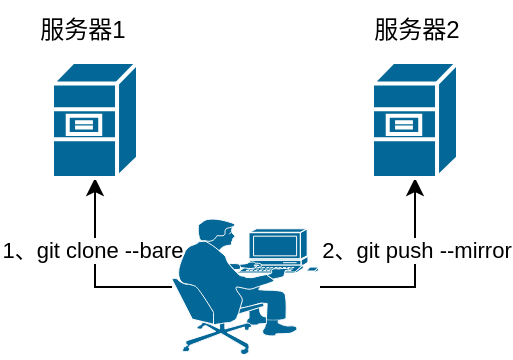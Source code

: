 <mxfile version="20.4.0" type="github" pages="3">
  <diagram name="20221010164310" id="gy6nlpveG3f7GiaCG15i">
    <mxGraphModel dx="924" dy="469" grid="1" gridSize="10" guides="1" tooltips="1" connect="1" arrows="1" fold="1" page="1" pageScale="1" pageWidth="1920" pageHeight="1200" math="0" shadow="0">
      <root>
        <mxCell id="DraJJuAHOcvPgnh4uwFL-0" />
        <mxCell id="DraJJuAHOcvPgnh4uwFL-1" parent="DraJJuAHOcvPgnh4uwFL-0" />
        <mxCell id="DraJJuAHOcvPgnh4uwFL-10" value="" style="edgeStyle=orthogonalEdgeStyle;rounded=0;orthogonalLoop=1;jettySize=auto;html=1;entryX=0.5;entryY=1;entryDx=0;entryDy=0;entryPerimeter=0;" edge="1" parent="DraJJuAHOcvPgnh4uwFL-1" source="DraJJuAHOcvPgnh4uwFL-12" target="DraJJuAHOcvPgnh4uwFL-14">
          <mxGeometry relative="1" as="geometry">
            <mxPoint x="251" y="194.5" as="targetPoint" />
          </mxGeometry>
        </mxCell>
        <mxCell id="aOWOsG2BiRnHnq_Rkf4H-1" value="2、git push --mirror" style="edgeLabel;html=1;align=center;verticalAlign=middle;resizable=0;points=[];" vertex="1" connectable="0" parent="DraJJuAHOcvPgnh4uwFL-10">
          <mxGeometry x="0.308" relative="1" as="geometry">
            <mxPoint as="offset" />
          </mxGeometry>
        </mxCell>
        <mxCell id="DraJJuAHOcvPgnh4uwFL-11" value="" style="edgeStyle=orthogonalEdgeStyle;rounded=0;orthogonalLoop=1;jettySize=auto;html=1;" edge="1" parent="DraJJuAHOcvPgnh4uwFL-1" source="DraJJuAHOcvPgnh4uwFL-12" target="DraJJuAHOcvPgnh4uwFL-13">
          <mxGeometry relative="1" as="geometry">
            <mxPoint x="63" y="194.5" as="targetPoint" />
          </mxGeometry>
        </mxCell>
        <mxCell id="aOWOsG2BiRnHnq_Rkf4H-0" value="1、git clone --bare" style="edgeLabel;html=1;align=center;verticalAlign=middle;resizable=0;points=[];" vertex="1" connectable="0" parent="DraJJuAHOcvPgnh4uwFL-11">
          <mxGeometry x="0.226" y="2" relative="1" as="geometry">
            <mxPoint as="offset" />
          </mxGeometry>
        </mxCell>
        <mxCell id="DraJJuAHOcvPgnh4uwFL-12" value="" style="shape=mxgraph.cisco.people.pc_man;sketch=0;html=1;pointerEvents=1;dashed=0;fillColor=#036897;strokeColor=#ffffff;strokeWidth=2;verticalLabelPosition=bottom;verticalAlign=top;align=center;outlineConnect=0;" vertex="1" parent="DraJJuAHOcvPgnh4uwFL-1">
          <mxGeometry x="120" y="160" width="74" height="69" as="geometry" />
        </mxCell>
        <mxCell id="DraJJuAHOcvPgnh4uwFL-13" value="" style="shape=mxgraph.cisco.servers.file_server;sketch=0;html=1;pointerEvents=1;dashed=0;fillColor=#036897;strokeColor=#ffffff;strokeWidth=2;verticalLabelPosition=bottom;verticalAlign=top;align=center;outlineConnect=0;" vertex="1" parent="DraJJuAHOcvPgnh4uwFL-1">
          <mxGeometry x="60" y="82" width="43" height="58" as="geometry" />
        </mxCell>
        <mxCell id="DraJJuAHOcvPgnh4uwFL-14" value="" style="shape=mxgraph.cisco.servers.file_server;sketch=0;html=1;pointerEvents=1;dashed=0;fillColor=#036897;strokeColor=#ffffff;strokeWidth=2;verticalLabelPosition=bottom;verticalAlign=top;align=center;outlineConnect=0;" vertex="1" parent="DraJJuAHOcvPgnh4uwFL-1">
          <mxGeometry x="220" y="82" width="43" height="58" as="geometry" />
        </mxCell>
        <mxCell id="aOWOsG2BiRnHnq_Rkf4H-3" value="&lt;span style=&quot;background-color: rgb(255, 255, 255);&quot;&gt;服务器1&lt;/span&gt;" style="text;html=1;align=center;verticalAlign=middle;resizable=0;points=[];autosize=1;strokeColor=none;fillColor=none;" vertex="1" parent="DraJJuAHOcvPgnh4uwFL-1">
          <mxGeometry x="40" y="51" width="70" height="30" as="geometry" />
        </mxCell>
        <mxCell id="aOWOsG2BiRnHnq_Rkf4H-4" value="&lt;span style=&quot;background-color: rgb(255, 255, 255);&quot;&gt;服务器2&lt;/span&gt;" style="text;html=1;align=center;verticalAlign=middle;resizable=0;points=[];autosize=1;strokeColor=none;fillColor=none;" vertex="1" parent="DraJJuAHOcvPgnh4uwFL-1">
          <mxGeometry x="206.5" y="51" width="70" height="30" as="geometry" />
        </mxCell>
      </root>
    </mxGraphModel>
  </diagram>
  <diagram name="20221010162110" id="3HABgmHqqW5baj-3t9z8">
    <mxGraphModel dx="924" dy="530" grid="1" gridSize="10" guides="1" tooltips="1" connect="1" arrows="1" fold="1" page="1" pageScale="1" pageWidth="1920" pageHeight="1200" math="0" shadow="0">
      <root>
        <mxCell id="suRAfqg6CjxLi9MMDhd2-0" />
        <mxCell id="suRAfqg6CjxLi9MMDhd2-1" parent="suRAfqg6CjxLi9MMDhd2-0" />
        <mxCell id="UG6p2U2NHbP9j15jlaxX-8" value="" style="edgeStyle=orthogonalEdgeStyle;rounded=0;orthogonalLoop=1;jettySize=auto;html=1;entryX=0.5;entryY=1;entryDx=0;entryDy=0;" edge="1" parent="suRAfqg6CjxLi9MMDhd2-1" source="UG6p2U2NHbP9j15jlaxX-3" target="UG6p2U2NHbP9j15jlaxX-4">
          <mxGeometry relative="1" as="geometry">
            <mxPoint x="80" y="250" as="targetPoint" />
          </mxGeometry>
        </mxCell>
        <mxCell id="UG6p2U2NHbP9j15jlaxX-11" value="git clone --bare" style="edgeLabel;html=1;align=center;verticalAlign=middle;resizable=0;points=[];" vertex="1" connectable="0" parent="UG6p2U2NHbP9j15jlaxX-8">
          <mxGeometry x="0.224" relative="1" as="geometry">
            <mxPoint as="offset" />
          </mxGeometry>
        </mxCell>
        <mxCell id="UG6p2U2NHbP9j15jlaxX-10" value="" style="edgeStyle=orthogonalEdgeStyle;rounded=0;orthogonalLoop=1;jettySize=auto;html=1;entryX=0.5;entryY=1;entryDx=0;entryDy=0;" edge="1" parent="suRAfqg6CjxLi9MMDhd2-1" source="UG6p2U2NHbP9j15jlaxX-3" target="UG6p2U2NHbP9j15jlaxX-6">
          <mxGeometry relative="1" as="geometry">
            <mxPoint x="320" y="250" as="targetPoint" />
          </mxGeometry>
        </mxCell>
        <mxCell id="UG6p2U2NHbP9j15jlaxX-12" value="git push --mirror" style="edgeLabel;html=1;align=center;verticalAlign=middle;resizable=0;points=[];" vertex="1" connectable="0" parent="UG6p2U2NHbP9j15jlaxX-10">
          <mxGeometry x="0.256" relative="1" as="geometry">
            <mxPoint as="offset" />
          </mxGeometry>
        </mxCell>
        <mxCell id="UG6p2U2NHbP9j15jlaxX-3" value="" style="image;html=1;image=img/lib/clip_art/computers/Laptop_128x128.png" vertex="1" parent="suRAfqg6CjxLi9MMDhd2-1">
          <mxGeometry x="160" y="140" width="80" height="80" as="geometry" />
        </mxCell>
        <mxCell id="UG6p2U2NHbP9j15jlaxX-4" value="服务器1" style="image;html=1;image=img/lib/clip_art/computers/Server_Tower_128x128.png" vertex="1" parent="suRAfqg6CjxLi9MMDhd2-1">
          <mxGeometry x="70" y="40" width="80" height="80" as="geometry" />
        </mxCell>
        <mxCell id="UG6p2U2NHbP9j15jlaxX-6" value="服务器2" style="image;html=1;image=img/lib/clip_art/computers/Server_Tower_128x128.png" vertex="1" parent="suRAfqg6CjxLi9MMDhd2-1">
          <mxGeometry x="260" y="40" width="80" height="80" as="geometry" />
        </mxCell>
        <mxCell id="UG6p2U2NHbP9j15jlaxX-13" value="" style="image;html=1;image=img/lib/clip_art/people/Suit_Man_128x128.png" vertex="1" parent="suRAfqg6CjxLi9MMDhd2-1">
          <mxGeometry x="140" y="190" width="30" height="20" as="geometry" />
        </mxCell>
      </root>
    </mxGraphModel>
  </diagram>
  <diagram id="UyHtFqi2HpBrdYgdCdot" name="20221010162049">
    <mxGraphModel dx="1386" dy="795" grid="1" gridSize="10" guides="1" tooltips="1" connect="1" arrows="1" fold="1" page="1" pageScale="1" pageWidth="1920" pageHeight="1200" math="0" shadow="0">
      <root>
        <mxCell id="0" />
        <mxCell id="1" parent="0" />
        <mxCell id="44dB6vl2zQChrk1z4Hqk-114" value="" style="rounded=1;whiteSpace=wrap;html=1;strokeColor=#000000;strokeWidth=2;fillColor=#CCCCCC;" parent="1" vertex="1">
          <mxGeometry x="473" y="40" width="450" height="500" as="geometry" />
        </mxCell>
        <mxCell id="44dB6vl2zQChrk1z4Hqk-108" value="" style="rounded=1;whiteSpace=wrap;html=1;strokeColor=#000000;strokeWidth=2;fillColor=#FFFFFF;" parent="1" vertex="1">
          <mxGeometry x="760" y="130" width="130" height="290" as="geometry" />
        </mxCell>
        <mxCell id="44dB6vl2zQChrk1z4Hqk-107" value="" style="rounded=1;whiteSpace=wrap;html=1;strokeColor=#000000;strokeWidth=2;fillColor=#FFFFFF;" parent="1" vertex="1">
          <mxGeometry x="490" y="130" width="130" height="290" as="geometry" />
        </mxCell>
        <mxCell id="44dB6vl2zQChrk1z4Hqk-92" value="" style="edgeStyle=orthogonalEdgeStyle;rounded=0;orthogonalLoop=1;jettySize=auto;html=1;strokeWidth=2;" parent="1" edge="1">
          <mxGeometry relative="1" as="geometry">
            <mxPoint x="313" y="240" as="sourcePoint" />
            <mxPoint x="473" y="240" as="targetPoint" />
            <Array as="points">
              <mxPoint x="383" y="240" />
            </Array>
          </mxGeometry>
        </mxCell>
        <mxCell id="44dB6vl2zQChrk1z4Hqk-31" value="" style="rounded=1;whiteSpace=wrap;html=1;strokeColor=#000000;fillColor=#CCCCCC;strokeWidth=2;" parent="1" vertex="1">
          <mxGeometry x="130" y="40" width="160" height="500" as="geometry" />
        </mxCell>
        <mxCell id="44dB6vl2zQChrk1z4Hqk-85" value="工作区" style="text;html=1;align=center;verticalAlign=middle;resizable=0;points=[];autosize=1;fontStyle=1" parent="1" vertex="1">
          <mxGeometry x="160" y="60" width="50" height="20" as="geometry" />
        </mxCell>
        <mxCell id="44dB6vl2zQChrk1z4Hqk-54" value="" style="group" parent="1" vertex="1" connectable="0">
          <mxGeometry x="160" y="210" width="90" height="217" as="geometry" />
        </mxCell>
        <mxCell id="44dB6vl2zQChrk1z4Hqk-52" value="" style="group" parent="44dB6vl2zQChrk1z4Hqk-54" vertex="1" connectable="0">
          <mxGeometry x="10" y="5" width="80" height="212" as="geometry" />
        </mxCell>
        <mxCell id="44dB6vl2zQChrk1z4Hqk-50" value="" style="group" parent="44dB6vl2zQChrk1z4Hqk-52" vertex="1" connectable="0">
          <mxGeometry width="80" height="212" as="geometry" />
        </mxCell>
        <mxCell id="44dB6vl2zQChrk1z4Hqk-35" value="" style="group" parent="44dB6vl2zQChrk1z4Hqk-50" vertex="1" connectable="0">
          <mxGeometry y="38" width="50" height="164" as="geometry" />
        </mxCell>
        <mxCell id="44dB6vl2zQChrk1z4Hqk-32" value="" style="strokeWidth=2;html=1;shape=mxgraph.flowchart.annotation_1;align=left;pointerEvents=1;fillColor=#FFFFFF;" parent="44dB6vl2zQChrk1z4Hqk-35" vertex="1">
          <mxGeometry width="50" height="100" as="geometry" />
        </mxCell>
        <mxCell id="44dB6vl2zQChrk1z4Hqk-33" value="" style="strokeWidth=2;html=1;shape=mxgraph.flowchart.annotation_1;align=left;pointerEvents=1;fillColor=#FFFFFF;" parent="44dB6vl2zQChrk1z4Hqk-35" vertex="1">
          <mxGeometry y="32" width="50" height="100" as="geometry" />
        </mxCell>
        <mxCell id="44dB6vl2zQChrk1z4Hqk-34" value="" style="strokeWidth=2;html=1;shape=mxgraph.flowchart.annotation_1;align=left;pointerEvents=1;fillColor=#FFFFFF;" parent="44dB6vl2zQChrk1z4Hqk-35" vertex="1">
          <mxGeometry y="64" width="50" height="100" as="geometry" />
        </mxCell>
        <mxCell id="44dB6vl2zQChrk1z4Hqk-36" value="" style="endArrow=none;html=1;strokeWidth=2;" parent="44dB6vl2zQChrk1z4Hqk-50" edge="1">
          <mxGeometry width="50" height="50" relative="1" as="geometry">
            <mxPoint y="60" as="sourcePoint" />
            <mxPoint as="targetPoint" />
          </mxGeometry>
        </mxCell>
        <mxCell id="44dB6vl2zQChrk1z4Hqk-38" value="" style="shape=note;whiteSpace=wrap;html=1;size=14;verticalAlign=top;align=left;spacingTop=-6;strokeColor=#000000;fillColor=#FFFFFF;strokeWidth=2;" parent="44dB6vl2zQChrk1z4Hqk-50" vertex="1">
          <mxGeometry x="50" y="30" width="30" height="20" as="geometry" />
        </mxCell>
        <mxCell id="44dB6vl2zQChrk1z4Hqk-39" value="" style="shape=note;whiteSpace=wrap;html=1;size=14;verticalAlign=top;align=left;spacingTop=-6;strokeColor=#000000;fillColor=#FFFFFF;strokeWidth=2;" parent="44dB6vl2zQChrk1z4Hqk-50" vertex="1">
          <mxGeometry x="50" y="60" width="30" height="20" as="geometry" />
        </mxCell>
        <mxCell id="44dB6vl2zQChrk1z4Hqk-40" value="" style="shape=note;whiteSpace=wrap;html=1;size=14;verticalAlign=top;align=left;spacingTop=-6;strokeColor=#000000;fillColor=#FFFFFF;strokeWidth=2;" parent="44dB6vl2zQChrk1z4Hqk-50" vertex="1">
          <mxGeometry x="50" y="92" width="30" height="20" as="geometry" />
        </mxCell>
        <mxCell id="44dB6vl2zQChrk1z4Hqk-41" value="" style="shape=note;whiteSpace=wrap;html=1;size=14;verticalAlign=top;align=left;spacingTop=-6;strokeColor=#000000;fillColor=#FFFFFF;strokeWidth=2;" parent="44dB6vl2zQChrk1z4Hqk-50" vertex="1">
          <mxGeometry x="50" y="128" width="30" height="20" as="geometry" />
        </mxCell>
        <mxCell id="44dB6vl2zQChrk1z4Hqk-43" value="" style="shape=note;whiteSpace=wrap;html=1;size=14;verticalAlign=top;align=left;spacingTop=-6;strokeColor=#000000;fillColor=#FFFFFF;strokeWidth=2;" parent="44dB6vl2zQChrk1z4Hqk-50" vertex="1">
          <mxGeometry x="50" y="192" width="30" height="20" as="geometry" />
        </mxCell>
        <mxCell id="44dB6vl2zQChrk1z4Hqk-46" value="" style="shape=note;whiteSpace=wrap;html=1;size=14;verticalAlign=top;align=left;spacingTop=-6;strokeColor=#000000;fillColor=#FFFFFF;strokeWidth=2;" parent="44dB6vl2zQChrk1z4Hqk-50" vertex="1">
          <mxGeometry x="50" y="160" width="30" height="20" as="geometry" />
        </mxCell>
        <mxCell id="44dB6vl2zQChrk1z4Hqk-45" value="" style="shape=note;whiteSpace=wrap;html=1;size=14;verticalAlign=top;align=left;spacingTop=-6;strokeColor=#000000;fillColor=#FFFFFF;strokeWidth=2;" parent="44dB6vl2zQChrk1z4Hqk-54" vertex="1">
          <mxGeometry width="30" height="20" as="geometry" />
        </mxCell>
        <mxCell id="44dB6vl2zQChrk1z4Hqk-89" value="" style="group" parent="1" vertex="1" connectable="0">
          <mxGeometry x="770" y="190" width="90" height="217" as="geometry" />
        </mxCell>
        <mxCell id="44dB6vl2zQChrk1z4Hqk-87" value="" style="group" parent="44dB6vl2zQChrk1z4Hqk-89" vertex="1" connectable="0">
          <mxGeometry width="90" height="217" as="geometry" />
        </mxCell>
        <mxCell id="44dB6vl2zQChrk1z4Hqk-70" value="" style="group" parent="44dB6vl2zQChrk1z4Hqk-87" vertex="1" connectable="0">
          <mxGeometry width="90" height="217" as="geometry" />
        </mxCell>
        <mxCell id="44dB6vl2zQChrk1z4Hqk-71" value="" style="group" parent="44dB6vl2zQChrk1z4Hqk-70" vertex="1" connectable="0">
          <mxGeometry x="10" y="5" width="80" height="212" as="geometry" />
        </mxCell>
        <mxCell id="44dB6vl2zQChrk1z4Hqk-72" value="" style="group" parent="44dB6vl2zQChrk1z4Hqk-71" vertex="1" connectable="0">
          <mxGeometry width="80" height="212" as="geometry" />
        </mxCell>
        <mxCell id="44dB6vl2zQChrk1z4Hqk-73" value="" style="group" parent="44dB6vl2zQChrk1z4Hqk-72" vertex="1" connectable="0">
          <mxGeometry y="38" width="50" height="164" as="geometry" />
        </mxCell>
        <mxCell id="44dB6vl2zQChrk1z4Hqk-74" value="" style="strokeWidth=2;html=1;shape=mxgraph.flowchart.annotation_1;align=left;pointerEvents=1;fillColor=#FFFFFF;" parent="44dB6vl2zQChrk1z4Hqk-73" vertex="1">
          <mxGeometry width="50" height="100" as="geometry" />
        </mxCell>
        <mxCell id="44dB6vl2zQChrk1z4Hqk-75" value="" style="strokeWidth=2;html=1;shape=mxgraph.flowchart.annotation_1;align=left;pointerEvents=1;fillColor=#FFFFFF;" parent="44dB6vl2zQChrk1z4Hqk-73" vertex="1">
          <mxGeometry y="32" width="50" height="100" as="geometry" />
        </mxCell>
        <mxCell id="44dB6vl2zQChrk1z4Hqk-76" value="" style="strokeWidth=2;html=1;shape=mxgraph.flowchart.annotation_1;align=left;pointerEvents=1;fillColor=#FFFFFF;" parent="44dB6vl2zQChrk1z4Hqk-73" vertex="1">
          <mxGeometry y="64" width="50" height="100" as="geometry" />
        </mxCell>
        <mxCell id="44dB6vl2zQChrk1z4Hqk-77" value="" style="endArrow=none;html=1;strokeWidth=2;" parent="44dB6vl2zQChrk1z4Hqk-72" edge="1">
          <mxGeometry width="50" height="50" relative="1" as="geometry">
            <mxPoint y="60" as="sourcePoint" />
            <mxPoint as="targetPoint" />
          </mxGeometry>
        </mxCell>
        <mxCell id="44dB6vl2zQChrk1z4Hqk-78" value="" style="shape=note;whiteSpace=wrap;html=1;size=14;verticalAlign=top;align=left;spacingTop=-6;strokeColor=#000000;fillColor=#FFFFFF;strokeWidth=2;" parent="44dB6vl2zQChrk1z4Hqk-72" vertex="1">
          <mxGeometry x="50" y="30" width="30" height="20" as="geometry" />
        </mxCell>
        <mxCell id="44dB6vl2zQChrk1z4Hqk-79" value="" style="shape=note;whiteSpace=wrap;html=1;size=14;verticalAlign=top;align=left;spacingTop=-6;strokeColor=#000000;fillColor=#FFFFFF;strokeWidth=2;" parent="44dB6vl2zQChrk1z4Hqk-72" vertex="1">
          <mxGeometry x="50" y="60" width="30" height="20" as="geometry" />
        </mxCell>
        <mxCell id="44dB6vl2zQChrk1z4Hqk-80" value="" style="shape=note;whiteSpace=wrap;html=1;size=14;verticalAlign=top;align=left;spacingTop=-6;strokeColor=#000000;fillColor=#FFFFFF;strokeWidth=2;" parent="44dB6vl2zQChrk1z4Hqk-72" vertex="1">
          <mxGeometry x="50" y="92" width="30" height="20" as="geometry" />
        </mxCell>
        <mxCell id="44dB6vl2zQChrk1z4Hqk-81" value="" style="shape=note;whiteSpace=wrap;html=1;size=14;verticalAlign=top;align=left;spacingTop=-6;strokeColor=#000000;fillColor=#FFFFFF;strokeWidth=2;" parent="44dB6vl2zQChrk1z4Hqk-72" vertex="1">
          <mxGeometry x="50" y="128" width="30" height="20" as="geometry" />
        </mxCell>
        <mxCell id="44dB6vl2zQChrk1z4Hqk-82" value="" style="shape=note;whiteSpace=wrap;html=1;size=14;verticalAlign=top;align=left;spacingTop=-6;strokeColor=#000000;fillColor=#FFFFFF;strokeWidth=2;" parent="44dB6vl2zQChrk1z4Hqk-72" vertex="1">
          <mxGeometry x="50" y="192" width="30" height="20" as="geometry" />
        </mxCell>
        <mxCell id="44dB6vl2zQChrk1z4Hqk-83" value="" style="shape=note;whiteSpace=wrap;html=1;size=14;verticalAlign=top;align=left;spacingTop=-6;strokeColor=#000000;fillColor=#FFFFFF;strokeWidth=2;" parent="44dB6vl2zQChrk1z4Hqk-72" vertex="1">
          <mxGeometry x="50" y="160" width="30" height="20" as="geometry" />
        </mxCell>
        <mxCell id="44dB6vl2zQChrk1z4Hqk-84" value="" style="shape=note;whiteSpace=wrap;html=1;size=14;verticalAlign=top;align=left;spacingTop=-6;strokeColor=#000000;fillColor=#FFFFFF;strokeWidth=2;" parent="44dB6vl2zQChrk1z4Hqk-70" vertex="1">
          <mxGeometry width="30" height="20" as="geometry" />
        </mxCell>
        <mxCell id="44dB6vl2zQChrk1z4Hqk-90" value="" style="group" parent="1" vertex="1" connectable="0">
          <mxGeometry x="510" y="190" width="90" height="217" as="geometry" />
        </mxCell>
        <mxCell id="44dB6vl2zQChrk1z4Hqk-88" value="" style="group" parent="44dB6vl2zQChrk1z4Hqk-90" vertex="1" connectable="0">
          <mxGeometry width="90" height="217" as="geometry" />
        </mxCell>
        <mxCell id="44dB6vl2zQChrk1z4Hqk-55" value="" style="group" parent="44dB6vl2zQChrk1z4Hqk-88" vertex="1" connectable="0">
          <mxGeometry width="90" height="217" as="geometry" />
        </mxCell>
        <mxCell id="44dB6vl2zQChrk1z4Hqk-56" value="" style="group" parent="44dB6vl2zQChrk1z4Hqk-55" vertex="1" connectable="0">
          <mxGeometry x="10" y="5" width="80" height="212" as="geometry" />
        </mxCell>
        <mxCell id="44dB6vl2zQChrk1z4Hqk-57" value="" style="group" parent="44dB6vl2zQChrk1z4Hqk-56" vertex="1" connectable="0">
          <mxGeometry width="80" height="212" as="geometry" />
        </mxCell>
        <mxCell id="44dB6vl2zQChrk1z4Hqk-58" value="" style="group" parent="44dB6vl2zQChrk1z4Hqk-57" vertex="1" connectable="0">
          <mxGeometry y="38" width="50" height="164" as="geometry" />
        </mxCell>
        <mxCell id="44dB6vl2zQChrk1z4Hqk-59" value="" style="strokeWidth=2;html=1;shape=mxgraph.flowchart.annotation_1;align=left;pointerEvents=1;fillColor=#FFFFFF;" parent="44dB6vl2zQChrk1z4Hqk-58" vertex="1">
          <mxGeometry width="50" height="100" as="geometry" />
        </mxCell>
        <mxCell id="44dB6vl2zQChrk1z4Hqk-60" value="" style="strokeWidth=2;html=1;shape=mxgraph.flowchart.annotation_1;align=left;pointerEvents=1;fillColor=#FFFFFF;" parent="44dB6vl2zQChrk1z4Hqk-58" vertex="1">
          <mxGeometry y="32" width="50" height="100" as="geometry" />
        </mxCell>
        <mxCell id="44dB6vl2zQChrk1z4Hqk-61" value="" style="strokeWidth=2;html=1;shape=mxgraph.flowchart.annotation_1;align=left;pointerEvents=1;fillColor=#FFFFFF;" parent="44dB6vl2zQChrk1z4Hqk-58" vertex="1">
          <mxGeometry y="64" width="50" height="100" as="geometry" />
        </mxCell>
        <mxCell id="44dB6vl2zQChrk1z4Hqk-62" value="" style="endArrow=none;html=1;strokeWidth=2;" parent="44dB6vl2zQChrk1z4Hqk-57" edge="1">
          <mxGeometry width="50" height="50" relative="1" as="geometry">
            <mxPoint y="60" as="sourcePoint" />
            <mxPoint as="targetPoint" />
          </mxGeometry>
        </mxCell>
        <mxCell id="44dB6vl2zQChrk1z4Hqk-63" value="" style="shape=note;whiteSpace=wrap;html=1;size=14;verticalAlign=top;align=left;spacingTop=-6;strokeColor=#000000;fillColor=#FFFFFF;strokeWidth=2;" parent="44dB6vl2zQChrk1z4Hqk-57" vertex="1">
          <mxGeometry x="50" y="30" width="30" height="20" as="geometry" />
        </mxCell>
        <mxCell id="44dB6vl2zQChrk1z4Hqk-64" value="" style="shape=note;whiteSpace=wrap;html=1;size=14;verticalAlign=top;align=left;spacingTop=-6;strokeColor=#000000;fillColor=#FFFFFF;strokeWidth=2;" parent="44dB6vl2zQChrk1z4Hqk-57" vertex="1">
          <mxGeometry x="50" y="60" width="30" height="20" as="geometry" />
        </mxCell>
        <mxCell id="44dB6vl2zQChrk1z4Hqk-65" value="" style="shape=note;whiteSpace=wrap;html=1;size=14;verticalAlign=top;align=left;spacingTop=-6;strokeColor=#000000;fillColor=#FFFFFF;strokeWidth=2;" parent="44dB6vl2zQChrk1z4Hqk-57" vertex="1">
          <mxGeometry x="50" y="92" width="30" height="20" as="geometry" />
        </mxCell>
        <mxCell id="44dB6vl2zQChrk1z4Hqk-66" value="" style="shape=note;whiteSpace=wrap;html=1;size=14;verticalAlign=top;align=left;spacingTop=-6;strokeColor=#000000;fillColor=#FFFFFF;strokeWidth=2;" parent="44dB6vl2zQChrk1z4Hqk-57" vertex="1">
          <mxGeometry x="50" y="128" width="30" height="20" as="geometry" />
        </mxCell>
        <mxCell id="44dB6vl2zQChrk1z4Hqk-67" value="" style="shape=note;whiteSpace=wrap;html=1;size=14;verticalAlign=top;align=left;spacingTop=-6;strokeColor=#000000;fillColor=#FFFFFF;strokeWidth=2;" parent="44dB6vl2zQChrk1z4Hqk-57" vertex="1">
          <mxGeometry x="50" y="192" width="30" height="20" as="geometry" />
        </mxCell>
        <mxCell id="44dB6vl2zQChrk1z4Hqk-68" value="" style="shape=note;whiteSpace=wrap;html=1;size=14;verticalAlign=top;align=left;spacingTop=-6;strokeColor=#000000;fillColor=#FFFFFF;strokeWidth=2;" parent="44dB6vl2zQChrk1z4Hqk-57" vertex="1">
          <mxGeometry x="50" y="160" width="30" height="20" as="geometry" />
        </mxCell>
        <mxCell id="44dB6vl2zQChrk1z4Hqk-69" value="" style="shape=note;whiteSpace=wrap;html=1;size=14;verticalAlign=top;align=left;spacingTop=-6;strokeColor=#000000;fillColor=#FFFFFF;strokeWidth=2;" parent="44dB6vl2zQChrk1z4Hqk-55" vertex="1">
          <mxGeometry width="30" height="20" as="geometry" />
        </mxCell>
        <mxCell id="44dB6vl2zQChrk1z4Hqk-95" value="" style="endArrow=classic;html=1;strokeWidth=2;" parent="1" edge="1">
          <mxGeometry width="50" height="50" relative="1" as="geometry">
            <mxPoint x="470" y="298" as="sourcePoint" />
            <mxPoint x="320" y="298" as="targetPoint" />
          </mxGeometry>
        </mxCell>
        <mxCell id="44dB6vl2zQChrk1z4Hqk-96" value="" style="endArrow=classic;html=1;strokeWidth=2;" parent="1" edge="1">
          <mxGeometry width="50" height="50" relative="1" as="geometry">
            <mxPoint x="470" y="360" as="sourcePoint" />
            <mxPoint x="315" y="360" as="targetPoint" />
          </mxGeometry>
        </mxCell>
        <mxCell id="44dB6vl2zQChrk1z4Hqk-97" value="" style="endArrow=classic;html=1;strokeWidth=2;edgeStyle=orthogonalEdgeStyle;" parent="1" edge="1">
          <mxGeometry width="50" height="50" relative="1" as="geometry">
            <mxPoint x="690" y="370" as="sourcePoint" />
            <mxPoint x="300" y="440" as="targetPoint" />
            <Array as="points">
              <mxPoint x="690" y="440" />
            </Array>
          </mxGeometry>
        </mxCell>
        <mxCell id="44dB6vl2zQChrk1z4Hqk-98" value="" style="edgeStyle=orthogonalEdgeStyle;rounded=0;orthogonalLoop=1;jettySize=auto;html=1;strokeWidth=2;" parent="1" edge="1">
          <mxGeometry relative="1" as="geometry">
            <mxPoint x="630" y="250" as="sourcePoint" />
            <mxPoint x="760" y="250" as="targetPoint" />
            <Array as="points">
              <mxPoint x="680" y="250" />
            </Array>
          </mxGeometry>
        </mxCell>
        <mxCell id="44dB6vl2zQChrk1z4Hqk-99" value="" style="endArrow=classic;html=1;strokeWidth=2;" parent="1" edge="1">
          <mxGeometry width="50" height="50" relative="1" as="geometry">
            <mxPoint x="750" y="318" as="sourcePoint" />
            <mxPoint x="620" y="318" as="targetPoint" />
          </mxGeometry>
        </mxCell>
        <mxCell id="44dB6vl2zQChrk1z4Hqk-100" value="" style="endArrow=classic;html=1;strokeWidth=2;" parent="1" edge="1">
          <mxGeometry width="50" height="50" relative="1" as="geometry">
            <mxPoint x="750" y="370" as="sourcePoint" />
            <mxPoint x="620" y="370" as="targetPoint" />
          </mxGeometry>
        </mxCell>
        <mxCell id="44dB6vl2zQChrk1z4Hqk-101" value="add" style="text;html=1;align=center;verticalAlign=middle;resizable=0;points=[];autosize=1;fontStyle=1" parent="1" vertex="1">
          <mxGeometry x="380" y="210" width="40" height="20" as="geometry" />
        </mxCell>
        <mxCell id="44dB6vl2zQChrk1z4Hqk-102" value="checkout -- &amp;lt;file&amp;gt;" style="text;html=1;align=center;verticalAlign=middle;resizable=0;points=[];autosize=1;fontStyle=1" parent="1" vertex="1">
          <mxGeometry x="345" y="270" width="110" height="20" as="geometry" />
        </mxCell>
        <mxCell id="44dB6vl2zQChrk1z4Hqk-103" value="rm -- cached&amp;nbsp;" style="text;html=1;align=center;verticalAlign=middle;resizable=0;points=[];autosize=1;fontStyle=1" parent="1" vertex="1">
          <mxGeometry x="360" y="330" width="90" height="20" as="geometry" />
        </mxCell>
        <mxCell id="44dB6vl2zQChrk1z4Hqk-104" value="checkout HEAD &amp;lt;file&amp;gt;" style="text;html=1;align=center;verticalAlign=middle;resizable=0;points=[];autosize=1;fontStyle=1" parent="1" vertex="1">
          <mxGeometry x="330" y="407" width="140" height="20" as="geometry" />
        </mxCell>
        <mxCell id="44dB6vl2zQChrk1z4Hqk-105" value="commit" style="text;html=1;align=center;verticalAlign=middle;resizable=0;points=[];autosize=1;fontStyle=1" parent="1" vertex="1">
          <mxGeometry x="660" y="220" width="60" height="20" as="geometry" />
        </mxCell>
        <mxCell id="44dB6vl2zQChrk1z4Hqk-106" value="reset HEAD" style="text;html=1;align=center;verticalAlign=middle;resizable=0;points=[];autosize=1;fontStyle=1" parent="1" vertex="1">
          <mxGeometry x="660" y="290" width="80" height="20" as="geometry" />
        </mxCell>
        <mxCell id="44dB6vl2zQChrk1z4Hqk-109" value="index" style="text;html=1;align=center;verticalAlign=middle;resizable=0;points=[];autosize=1;fontStyle=1" parent="1" vertex="1">
          <mxGeometry x="510" y="140" width="50" height="20" as="geometry" />
        </mxCell>
        <mxCell id="44dB6vl2zQChrk1z4Hqk-110" value="master" style="text;html=1;align=center;verticalAlign=middle;resizable=0;points=[];autosize=1;fontStyle=1" parent="1" vertex="1">
          <mxGeometry x="770" y="140" width="50" height="20" as="geometry" />
        </mxCell>
        <mxCell id="44dB6vl2zQChrk1z4Hqk-111" value="&lt;b&gt;objects&lt;/b&gt;" style="shape=cylinder;whiteSpace=wrap;html=1;boundedLbl=1;backgroundOutline=1;strokeColor=#000000;strokeWidth=2;fillColor=#FFFFFF;" parent="1" vertex="1">
          <mxGeometry x="630" y="460" width="130" height="60" as="geometry" />
        </mxCell>
        <mxCell id="44dB6vl2zQChrk1z4Hqk-112" value="" style="endArrow=classic;html=1;strokeWidth=2;edgeStyle=orthogonalEdgeStyle;exitX=0.5;exitY=1;exitDx=0;exitDy=0;entryX=0;entryY=0.5;entryDx=0;entryDy=0;dashed=1;" parent="1" source="44dB6vl2zQChrk1z4Hqk-107" target="44dB6vl2zQChrk1z4Hqk-111" edge="1">
          <mxGeometry width="50" height="50" relative="1" as="geometry">
            <mxPoint x="700" y="380" as="sourcePoint" />
            <mxPoint x="310" y="450" as="targetPoint" />
            <Array as="points">
              <mxPoint x="555" y="490" />
            </Array>
          </mxGeometry>
        </mxCell>
        <mxCell id="44dB6vl2zQChrk1z4Hqk-113" value="" style="endArrow=classic;html=1;strokeWidth=2;edgeStyle=orthogonalEdgeStyle;exitX=0.5;exitY=1;exitDx=0;exitDy=0;entryX=1;entryY=0.5;entryDx=0;entryDy=0;dashed=1;" parent="1" source="44dB6vl2zQChrk1z4Hqk-108" target="44dB6vl2zQChrk1z4Hqk-111" edge="1">
          <mxGeometry width="50" height="50" relative="1" as="geometry">
            <mxPoint x="565" y="430" as="sourcePoint" />
            <mxPoint x="660" y="500" as="targetPoint" />
            <Array as="points">
              <mxPoint x="825" y="490" />
            </Array>
          </mxGeometry>
        </mxCell>
        <mxCell id="44dB6vl2zQChrk1z4Hqk-115" value="版本库" style="text;html=1;align=center;verticalAlign=middle;resizable=0;points=[];autosize=1;fontStyle=1" parent="1" vertex="1">
          <mxGeometry x="510" y="60" width="50" height="20" as="geometry" />
        </mxCell>
        <mxCell id="44dB6vl2zQChrk1z4Hqk-116" value="&lt;b&gt;图 5-1 工作区、版本库、暂存区原理图&lt;/b&gt;" style="text;html=1;align=center;verticalAlign=middle;resizable=0;points=[];autosize=1;" parent="1" vertex="1">
          <mxGeometry x="390" y="600" width="220" height="20" as="geometry" />
        </mxCell>
        <mxCell id="44dB6vl2zQChrk1z4Hqk-119" value="" style="edgeStyle=orthogonalEdgeStyle;rounded=0;orthogonalLoop=1;jettySize=auto;html=1;strokeWidth=2;" parent="1" source="44dB6vl2zQChrk1z4Hqk-118" target="44dB6vl2zQChrk1z4Hqk-108" edge="1">
          <mxGeometry relative="1" as="geometry" />
        </mxCell>
        <mxCell id="44dB6vl2zQChrk1z4Hqk-118" value="HEAD" style="shape=offPageConnector;whiteSpace=wrap;html=1;strokeColor=#000000;strokeWidth=2;fillColor=#FFFFFF;" parent="1" vertex="1">
          <mxGeometry x="795" y="60" width="60" height="30" as="geometry" />
        </mxCell>
      </root>
    </mxGraphModel>
  </diagram>
</mxfile>
